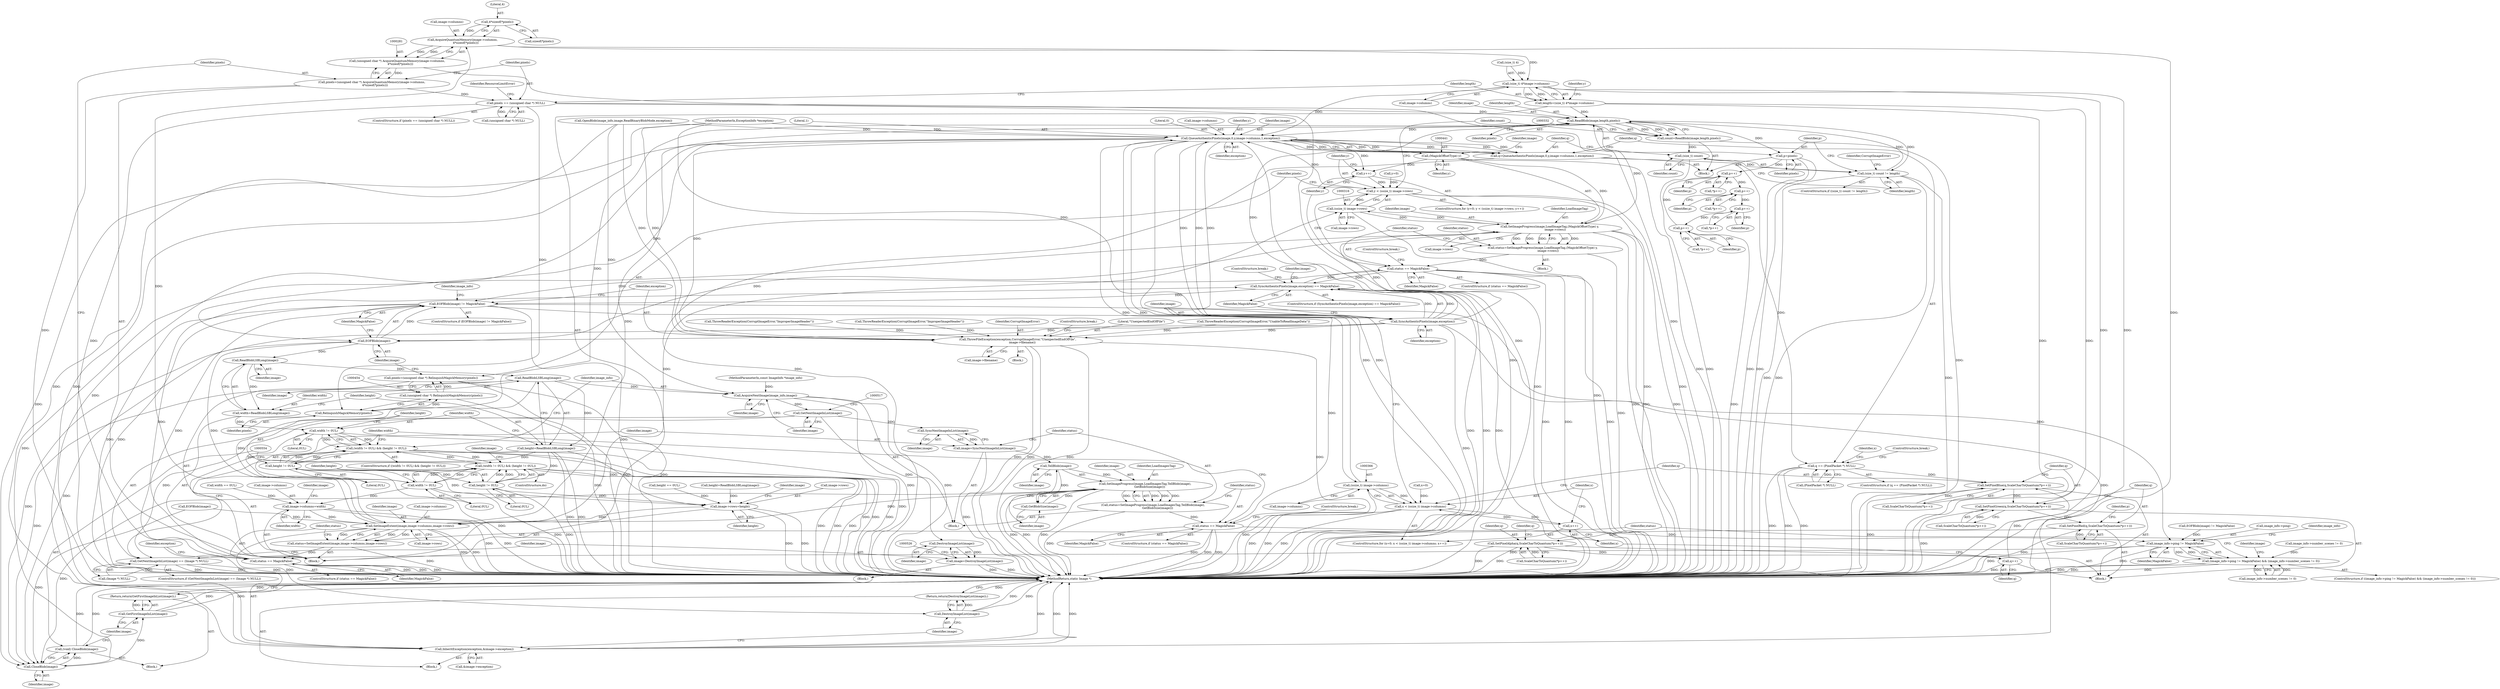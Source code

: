 digraph "0_ImageMagick_f6e9d0d9955e85bdd7540b251cd50d598dacc5e6@API" {
"1000286" [label="(Call,4*sizeof(*pixels))"];
"1000282" [label="(Call,AcquireQuantumMemory(image->columns,\n       4*sizeof(*pixels)))"];
"1000280" [label="(Call,(unsigned char *) AcquireQuantumMemory(image->columns,\n       4*sizeof(*pixels)))"];
"1000278" [label="(Call,pixels=(unsigned char *) AcquireQuantumMemory(image->columns,\n       4*sizeof(*pixels)))"];
"1000292" [label="(Call,pixels == (unsigned char *) NULL)"];
"1000325" [label="(Call,ReadBlob(image,length,pixels))"];
"1000323" [label="(Call,count=ReadBlob(image,length,pixels))"];
"1000331" [label="(Call,(size_t) count)"];
"1000330" [label="(Call,(size_t) count != length)"];
"1000338" [label="(Call,p=pixels)"];
"1000377" [label="(Call,p++)"];
"1000383" [label="(Call,p++)"];
"1000389" [label="(Call,p++)"];
"1000404" [label="(Call,p++)"];
"1000343" [label="(Call,QueueAuthenticPixels(image,0,y,image->columns,1,exception))"];
"1000269" [label="(Call,InheritException(exception,&image->exception))"];
"1000320" [label="(Call,y++)"];
"1000313" [label="(Call,y < (ssize_t) image->rows)"];
"1000341" [label="(Call,q=QueueAuthenticPixels(image,0,y,image->columns,1,exception))"];
"1000353" [label="(Call,q == (PixelPacket *) NULL)"];
"1000373" [label="(Call,SetPixelBlue(q,ScaleCharToQuantum(*p++)))"];
"1000379" [label="(Call,SetPixelGreen(q,ScaleCharToQuantum(*p++)))"];
"1000385" [label="(Call,SetPixelRed(q,ScaleCharToQuantum(*p++)))"];
"1000400" [label="(Call,SetPixelAlpha(q,ScaleCharToQuantum(*p++)))"];
"1000417" [label="(Call,q++)"];
"1000365" [label="(Call,(ssize_t) image->columns)"];
"1000363" [label="(Call,x < (ssize_t) image->columns)"];
"1000370" [label="(Call,x++)"];
"1000421" [label="(Call,SyncAuthenticPixels(image,exception))"];
"1000420" [label="(Call,SyncAuthenticPixels(image,exception) == MagickFalse)"];
"1000447" [label="(Call,status == MagickFalse)"];
"1000458" [label="(Call,EOFBlob(image) != MagickFalse)"];
"1000229" [label="(Call,image_info->ping != MagickFalse)"];
"1000228" [label="(Call,(image_info->ping != MagickFalse) && (image_info->number_scenes != 0))"];
"1000265" [label="(Call,status == MagickFalse)"];
"1000542" [label="(Call,status == MagickFalse)"];
"1000437" [label="(Call,SetImageProgress(image,LoadImageTag,(MagickOffsetType) y,\n            image->rows))"];
"1000315" [label="(Call,(ssize_t) image->rows)"];
"1000435" [label="(Call,status=SetImageProgress(image,LoadImageTag,(MagickOffsetType) y,\n            image->rows))"];
"1000459" [label="(Call,EOFBlob(image))"];
"1000494" [label="(Call,ReadBlobLSBLong(image))"];
"1000492" [label="(Call,width=ReadBlobLSBLong(image))"];
"1000502" [label="(Call,width != 0UL)"];
"1000501" [label="(Call,(width != 0UL) && (height != 0UL))"];
"1000546" [label="(Call,(width != 0UL) && (height != 0UL))"];
"1000547" [label="(Call,width != 0UL)"];
"1000212" [label="(Call,image->columns=width)"];
"1000256" [label="(Call,SetImageExtent(image,image->columns,image->rows))"];
"1000254" [label="(Call,status=SetImageExtent(image,image->columns,image->rows))"];
"1000276" [label="(Call,DestroyImageList(image))"];
"1000275" [label="(Return,return(DestroyImageList(image));)"];
"1000498" [label="(Call,ReadBlobLSBLong(image))"];
"1000496" [label="(Call,height=ReadBlobLSBLong(image))"];
"1000217" [label="(Call,image->rows=height)"];
"1000505" [label="(Call,height != 0UL)"];
"1000550" [label="(Call,height != 0UL)"];
"1000509" [label="(Call,AcquireNextImage(image_info,image))"];
"1000514" [label="(Call,GetNextImageInList(image))"];
"1000513" [label="(Call,GetNextImageInList(image) == (Image *) NULL)"];
"1000522" [label="(Call,DestroyImageList(image))"];
"1000520" [label="(Call,image=DestroyImageList(image))"];
"1000530" [label="(Call,SyncNextImageInList(image))"];
"1000528" [label="(Call,image=SyncNextImageInList(image))"];
"1000537" [label="(Call,TellBlob(image))"];
"1000534" [label="(Call,SetImageProgress(image,LoadImagesTag,TellBlob(image),\n          GetBlobSize(image)))"];
"1000532" [label="(Call,status=SetImageProgress(image,LoadImagesTag,TellBlob(image),\n          GetBlobSize(image)))"];
"1000555" [label="(Call,CloseBlob(image))"];
"1000553" [label="(Call,(void) CloseBlob(image))"];
"1000558" [label="(Call,GetFirstImageInList(image))"];
"1000557" [label="(Return,return(GetFirstImageInList(image));)"];
"1000539" [label="(Call,GetBlobSize(image))"];
"1000463" [label="(Call,ThrowFileException(exception,CorruptImageError,\"UnexpectedEndOfFile\",\n          image->filename))"];
"1000440" [label="(Call,(MagickOffsetType) y)"];
"1000455" [label="(Call,RelinquishMagickMemory(pixels))"];
"1000453" [label="(Call,(unsigned char *) RelinquishMagickMemory(pixels))"];
"1000451" [label="(Call,pixels=(unsigned char *) RelinquishMagickMemory(pixels))"];
"1000302" [label="(Call,(size_t) 4*image->columns)"];
"1000300" [label="(Call,length=(size_t) 4*image->columns)"];
"1000192" [label="(Call,EOFBlob(image) != MagickFalse)"];
"1000533" [label="(Identifier,status)"];
"1000317" [label="(Call,image->rows)"];
"1000187" [label="(Call,height=ReadBlobLSBLong(image))"];
"1000265" [label="(Call,status == MagickFalse)"];
"1000309" [label="(ControlStructure,for (y=0; y < (ssize_t) image->rows; y++))"];
"1000339" [label="(Identifier,p)"];
"1000106" [label="(MethodParameterIn,const ImageInfo *image_info)"];
"1000546" [label="(Call,(width != 0UL) && (height != 0UL))"];
"1000387" [label="(Call,ScaleCharToQuantum(*p++))"];
"1000255" [label="(Identifier,status)"];
"1000541" [label="(ControlStructure,if (status == MagickFalse))"];
"1000322" [label="(Block,)"];
"1000347" [label="(Call,image->columns)"];
"1000257" [label="(Identifier,image)"];
"1000277" [label="(Identifier,image)"];
"1000539" [label="(Call,GetBlobSize(image))"];
"1000346" [label="(Identifier,y)"];
"1000269" [label="(Call,InheritException(exception,&image->exception))"];
"1000108" [label="(Block,)"];
"1000560" [label="(MethodReturn,static Image *)"];
"1000499" [label="(Identifier,image)"];
"1000361" [label="(Identifier,x)"];
"1000381" [label="(Call,ScaleCharToQuantum(*p++))"];
"1000506" [label="(Identifier,height)"];
"1000404" [label="(Call,p++)"];
"1000495" [label="(Identifier,image)"];
"1000448" [label="(Identifier,status)"];
"1000436" [label="(Identifier,status)"];
"1000326" [label="(Identifier,image)"];
"1000515" [label="(Identifier,image)"];
"1000386" [label="(Identifier,q)"];
"1000216" [label="(Identifier,width)"];
"1000353" [label="(Call,q == (PixelPacket *) NULL)"];
"1000549" [label="(Literal,0UL)"];
"1000286" [label="(Call,4*sizeof(*pixels))"];
"1000165" [label="(Call,OpenBlob(image_info,image,ReadBinaryBlobMode,exception))"];
"1000213" [label="(Call,image->columns)"];
"1000287" [label="(Literal,4)"];
"1000282" [label="(Call,AcquireQuantumMemory(image->columns,\n       4*sizeof(*pixels)))"];
"1000556" [label="(Identifier,image)"];
"1000107" [label="(MethodParameterIn,ExceptionInfo *exception)"];
"1000503" [label="(Identifier,width)"];
"1000530" [label="(Call,SyncNextImageInList(image))"];
"1000444" [label="(Identifier,image)"];
"1000371" [label="(Identifier,x)"];
"1000462" [label="(Block,)"];
"1000443" [label="(Call,image->rows)"];
"1000224" [label="(Identifier,image)"];
"1000352" [label="(ControlStructure,if (q == (PixelPacket *) NULL))"];
"1000217" [label="(Call,image->rows=height)"];
"1000511" [label="(Identifier,image)"];
"1000359" [label="(ControlStructure,for (x=0; x < (ssize_t) image->columns; x++))"];
"1000343" [label="(Call,QueueAuthenticPixels(image,0,y,image->columns,1,exception))"];
"1000258" [label="(Call,image->columns)"];
"1000267" [label="(Identifier,MagickFalse)"];
"1000306" [label="(Call,image->columns)"];
"1000367" [label="(Call,image->columns)"];
"1000196" [label="(Call,ThrowReaderException(CorruptImageError,\"ImproperImageHeader\"))"];
"1000341" [label="(Call,q=QueueAuthenticPixels(image,0,y,image->columns,1,exception))"];
"1000467" [label="(Call,image->filename)"];
"1000271" [label="(Call,&image->exception)"];
"1000336" [label="(Identifier,CorruptImageError)"];
"1000360" [label="(Call,x=0)"];
"1000434" [label="(Block,)"];
"1000442" [label="(Identifier,y)"];
"1000313" [label="(Call,y < (ssize_t) image->rows)"];
"1000465" [label="(Identifier,CorruptImageError)"];
"1000418" [label="(Identifier,q)"];
"1000424" [label="(Identifier,MagickFalse)"];
"1000264" [label="(ControlStructure,if (status == MagickFalse))"];
"1000464" [label="(Identifier,exception)"];
"1000456" [label="(Identifier,pixels)"];
"1000280" [label="(Call,(unsigned char *) AcquireQuantumMemory(image->columns,\n       4*sizeof(*pixels)))"];
"1000212" [label="(Call,image->columns=width)"];
"1000400" [label="(Call,SetPixelAlpha(q,ScaleCharToQuantum(*p++)))"];
"1000512" [label="(ControlStructure,if (GetNextImageInList(image) == (Image *) NULL))"];
"1000516" [label="(Call,(Image *) NULL)"];
"1000384" [label="(Identifier,p)"];
"1000440" [label="(Call,(MagickOffsetType) y)"];
"1000388" [label="(Call,*p++)"];
"1000508" [label="(Block,)"];
"1000522" [label="(Call,DestroyImageList(image))"];
"1000379" [label="(Call,SetPixelGreen(q,ScaleCharToQuantum(*p++)))"];
"1000472" [label="(Call,image_info->number_scenes != 0)"];
"1000279" [label="(Identifier,pixels)"];
"1000494" [label="(Call,ReadBlobLSBLong(image))"];
"1000452" [label="(Identifier,pixels)"];
"1000278" [label="(Call,pixels=(unsigned char *) AcquireQuantumMemory(image->columns,\n       4*sizeof(*pixels)))"];
"1000380" [label="(Identifier,q)"];
"1000493" [label="(Identifier,width)"];
"1000363" [label="(Call,x < (ssize_t) image->columns)"];
"1000536" [label="(Identifier,LoadImagesTag)"];
"1000519" [label="(Block,)"];
"1000557" [label="(Return,return(GetFirstImageInList(image));)"];
"1000446" [label="(ControlStructure,if (status == MagickFalse))"];
"1000502" [label="(Call,width != 0UL)"];
"1000547" [label="(Call,width != 0UL)"];
"1000520" [label="(Call,image=DestroyImageList(image))"];
"1000375" [label="(Call,ScaleCharToQuantum(*p++))"];
"1000230" [label="(Call,image_info->ping)"];
"1000390" [label="(Identifier,p)"];
"1000351" [label="(Identifier,exception)"];
"1000552" [label="(Literal,0UL)"];
"1000229" [label="(Call,image_info->ping != MagickFalse)"];
"1000455" [label="(Call,RelinquishMagickMemory(pixels))"];
"1000460" [label="(Identifier,image)"];
"1000303" [label="(Call,(size_t) 4)"];
"1000545" [label="(ControlStructure,break;)"];
"1000276" [label="(Call,DestroyImageList(image))"];
"1000451" [label="(Call,pixels=(unsigned char *) RelinquishMagickMemory(pixels))"];
"1000323" [label="(Call,count=ReadBlob(image,length,pixels))"];
"1000470" [label="(ControlStructure,break;)"];
"1000344" [label="(Identifier,image)"];
"1000402" [label="(Call,ScaleCharToQuantum(*p++))"];
"1000457" [label="(ControlStructure,if (EOFBlob(image) != MagickFalse))"];
"1000275" [label="(Return,return(DestroyImageList(image));)"];
"1000292" [label="(Call,pixels == (unsigned char *) NULL)"];
"1000555" [label="(Call,CloseBlob(image))"];
"1000559" [label="(Identifier,image)"];
"1000302" [label="(Call,(size_t) 4*image->columns)"];
"1000501" [label="(Call,(width != 0UL) && (height != 0UL))"];
"1000315" [label="(Call,(ssize_t) image->rows)"];
"1000210" [label="(ControlStructure,do)"];
"1000218" [label="(Call,image->rows)"];
"1000394" [label="(Identifier,p)"];
"1000474" [label="(Identifier,image_info)"];
"1000221" [label="(Identifier,height)"];
"1000377" [label="(Call,p++)"];
"1000466" [label="(Literal,\"UnexpectedEndOfFile\")"];
"1000338" [label="(Call,p=pixels)"];
"1000419" [label="(ControlStructure,if (SyncAuthenticPixels(image,exception) == MagickFalse))"];
"1000548" [label="(Identifier,width)"];
"1000435" [label="(Call,status=SetImageProgress(image,LoadImageTag,(MagickOffsetType) y,\n            image->rows))"];
"1000498" [label="(Call,ReadBlobLSBLong(image))"];
"1000544" [label="(Identifier,MagickFalse)"];
"1000373" [label="(Call,SetPixelBlue(q,ScaleCharToQuantum(*p++)))"];
"1000500" [label="(ControlStructure,if ((width != 0UL) && (height != 0UL)))"];
"1000425" [label="(ControlStructure,break;)"];
"1000553" [label="(Call,(void) CloseBlob(image))"];
"1000458" [label="(Call,EOFBlob(image) != MagickFalse)"];
"1000193" [label="(Call,EOFBlob(image))"];
"1000449" [label="(Identifier,MagickFalse)"];
"1000532" [label="(Call,status=SetImageProgress(image,LoadImagesTag,TellBlob(image),\n          GetBlobSize(image)))"];
"1000537" [label="(Call,TellBlob(image))"];
"1000540" [label="(Identifier,image)"];
"1000507" [label="(Literal,0UL)"];
"1000219" [label="(Identifier,image)"];
"1000327" [label="(Identifier,length)"];
"1000529" [label="(Identifier,image)"];
"1000514" [label="(Call,GetNextImageInList(image))"];
"1000429" [label="(Identifier,image)"];
"1000505" [label="(Call,height != 0UL)"];
"1000329" [label="(ControlStructure,if ((size_t) count != length))"];
"1000378" [label="(Identifier,p)"];
"1000421" [label="(Call,SyncAuthenticPixels(image,exception))"];
"1000233" [label="(Identifier,MagickFalse)"];
"1000405" [label="(Identifier,p)"];
"1000201" [label="(Call,width == 0UL)"];
"1000403" [label="(Call,*p++)"];
"1000288" [label="(Call,sizeof(*pixels))"];
"1000538" [label="(Identifier,image)"];
"1000523" [label="(Identifier,image)"];
"1000450" [label="(ControlStructure,break;)"];
"1000328" [label="(Identifier,pixels)"];
"1000331" [label="(Call,(size_t) count)"];
"1000350" [label="(Literal,1)"];
"1000330" [label="(Call,(size_t) count != length)"];
"1000376" [label="(Call,*p++)"];
"1000535" [label="(Identifier,image)"];
"1000294" [label="(Call,(unsigned char *) NULL)"];
"1000439" [label="(Identifier,LoadImageTag)"];
"1000270" [label="(Identifier,exception)"];
"1000236" [label="(Identifier,image_info)"];
"1000492" [label="(Call,width=ReadBlobLSBLong(image))"];
"1000463" [label="(Call,ThrowFileException(exception,CorruptImageError,\"UnexpectedEndOfFile\",\n          image->filename))"];
"1000298" [label="(Identifier,ResourceLimitError)"];
"1000325" [label="(Call,ReadBlob(image,length,pixels))"];
"1000334" [label="(Identifier,length)"];
"1000382" [label="(Call,*p++)"];
"1000558" [label="(Call,GetFirstImageInList(image))"];
"1000311" [label="(Identifier,y)"];
"1000227" [label="(ControlStructure,if ((image_info->ping != MagickFalse) && (image_info->number_scenes != 0)))"];
"1000504" [label="(Literal,0UL)"];
"1000291" [label="(ControlStructure,if (pixels == (unsigned char *) NULL))"];
"1000355" [label="(Call,(PixelPacket *) NULL)"];
"1000401" [label="(Identifier,q)"];
"1000543" [label="(Identifier,status)"];
"1000324" [label="(Identifier,count)"];
"1000333" [label="(Identifier,count)"];
"1000422" [label="(Identifier,image)"];
"1000211" [label="(Block,)"];
"1000551" [label="(Identifier,height)"];
"1000256" [label="(Call,SetImageExtent(image,image->columns,image->rows))"];
"1000364" [label="(Identifier,x)"];
"1000234" [label="(Call,image_info->number_scenes != 0)"];
"1000354" [label="(Identifier,q)"];
"1000372" [label="(Block,)"];
"1000417" [label="(Call,q++)"];
"1000437" [label="(Call,SetImageProgress(image,LoadImageTag,(MagickOffsetType) y,\n            image->rows))"];
"1000531" [label="(Identifier,image)"];
"1000447" [label="(Call,status == MagickFalse)"];
"1000383" [label="(Call,p++)"];
"1000370" [label="(Call,x++)"];
"1000214" [label="(Identifier,image)"];
"1000261" [label="(Call,image->rows)"];
"1000340" [label="(Identifier,pixels)"];
"1000314" [label="(Identifier,y)"];
"1000509" [label="(Call,AcquireNextImage(image_info,image))"];
"1000310" [label="(Call,y=0)"];
"1000513" [label="(Call,GetNextImageInList(image) == (Image *) NULL)"];
"1000438" [label="(Identifier,image)"];
"1000254" [label="(Call,status=SetImageExtent(image,image->columns,image->rows))"];
"1000542" [label="(Call,status == MagickFalse)"];
"1000283" [label="(Call,image->columns)"];
"1000242" [label="(Identifier,image)"];
"1000459" [label="(Call,EOFBlob(image))"];
"1000496" [label="(Call,height=ReadBlobLSBLong(image))"];
"1000521" [label="(Identifier,image)"];
"1000550" [label="(Call,height != 0UL)"];
"1000453" [label="(Call,(unsigned char *) RelinquishMagickMemory(pixels))"];
"1000301" [label="(Identifier,length)"];
"1000420" [label="(Call,SyncAuthenticPixels(image,exception) == MagickFalse)"];
"1000497" [label="(Identifier,height)"];
"1000385" [label="(Call,SetPixelRed(q,ScaleCharToQuantum(*p++)))"];
"1000335" [label="(Call,ThrowReaderException(CorruptImageError,\"UnableToReadImageData\"))"];
"1000268" [label="(Block,)"];
"1000409" [label="(Identifier,q)"];
"1000358" [label="(ControlStructure,break;)"];
"1000300" [label="(Call,length=(size_t) 4*image->columns)"];
"1000345" [label="(Literal,0)"];
"1000320" [label="(Call,y++)"];
"1000321" [label="(Identifier,y)"];
"1000423" [label="(Identifier,exception)"];
"1000534" [label="(Call,SetImageProgress(image,LoadImagesTag,TellBlob(image),\n          GetBlobSize(image)))"];
"1000389" [label="(Call,p++)"];
"1000510" [label="(Identifier,image_info)"];
"1000207" [label="(Call,ThrowReaderException(CorruptImageError,\"ImproperImageHeader\"))"];
"1000461" [label="(Identifier,MagickFalse)"];
"1000204" [label="(Call,height == 0UL)"];
"1000365" [label="(Call,(ssize_t) image->columns)"];
"1000293" [label="(Identifier,pixels)"];
"1000342" [label="(Identifier,q)"];
"1000374" [label="(Identifier,q)"];
"1000528" [label="(Call,image=SyncNextImageInList(image))"];
"1000228" [label="(Call,(image_info->ping != MagickFalse) && (image_info->number_scenes != 0))"];
"1000266" [label="(Identifier,status)"];
"1000286" -> "1000282"  [label="AST: "];
"1000286" -> "1000288"  [label="CFG: "];
"1000287" -> "1000286"  [label="AST: "];
"1000288" -> "1000286"  [label="AST: "];
"1000282" -> "1000286"  [label="CFG: "];
"1000286" -> "1000282"  [label="DDG: "];
"1000282" -> "1000280"  [label="AST: "];
"1000283" -> "1000282"  [label="AST: "];
"1000280" -> "1000282"  [label="CFG: "];
"1000282" -> "1000560"  [label="DDG: "];
"1000282" -> "1000280"  [label="DDG: "];
"1000282" -> "1000280"  [label="DDG: "];
"1000256" -> "1000282"  [label="DDG: "];
"1000282" -> "1000302"  [label="DDG: "];
"1000280" -> "1000278"  [label="AST: "];
"1000281" -> "1000280"  [label="AST: "];
"1000278" -> "1000280"  [label="CFG: "];
"1000280" -> "1000560"  [label="DDG: "];
"1000280" -> "1000278"  [label="DDG: "];
"1000278" -> "1000211"  [label="AST: "];
"1000279" -> "1000278"  [label="AST: "];
"1000293" -> "1000278"  [label="CFG: "];
"1000278" -> "1000560"  [label="DDG: "];
"1000278" -> "1000292"  [label="DDG: "];
"1000292" -> "1000291"  [label="AST: "];
"1000292" -> "1000294"  [label="CFG: "];
"1000293" -> "1000292"  [label="AST: "];
"1000294" -> "1000292"  [label="AST: "];
"1000298" -> "1000292"  [label="CFG: "];
"1000301" -> "1000292"  [label="CFG: "];
"1000292" -> "1000560"  [label="DDG: "];
"1000292" -> "1000560"  [label="DDG: "];
"1000294" -> "1000292"  [label="DDG: "];
"1000292" -> "1000325"  [label="DDG: "];
"1000292" -> "1000455"  [label="DDG: "];
"1000325" -> "1000323"  [label="AST: "];
"1000325" -> "1000328"  [label="CFG: "];
"1000326" -> "1000325"  [label="AST: "];
"1000327" -> "1000325"  [label="AST: "];
"1000328" -> "1000325"  [label="AST: "];
"1000323" -> "1000325"  [label="CFG: "];
"1000325" -> "1000323"  [label="DDG: "];
"1000325" -> "1000323"  [label="DDG: "];
"1000325" -> "1000323"  [label="DDG: "];
"1000437" -> "1000325"  [label="DDG: "];
"1000421" -> "1000325"  [label="DDG: "];
"1000256" -> "1000325"  [label="DDG: "];
"1000330" -> "1000325"  [label="DDG: "];
"1000300" -> "1000325"  [label="DDG: "];
"1000325" -> "1000330"  [label="DDG: "];
"1000325" -> "1000338"  [label="DDG: "];
"1000325" -> "1000343"  [label="DDG: "];
"1000325" -> "1000455"  [label="DDG: "];
"1000323" -> "1000322"  [label="AST: "];
"1000324" -> "1000323"  [label="AST: "];
"1000332" -> "1000323"  [label="CFG: "];
"1000323" -> "1000560"  [label="DDG: "];
"1000323" -> "1000331"  [label="DDG: "];
"1000331" -> "1000330"  [label="AST: "];
"1000331" -> "1000333"  [label="CFG: "];
"1000332" -> "1000331"  [label="AST: "];
"1000333" -> "1000331"  [label="AST: "];
"1000334" -> "1000331"  [label="CFG: "];
"1000331" -> "1000560"  [label="DDG: "];
"1000331" -> "1000330"  [label="DDG: "];
"1000330" -> "1000329"  [label="AST: "];
"1000330" -> "1000334"  [label="CFG: "];
"1000334" -> "1000330"  [label="AST: "];
"1000336" -> "1000330"  [label="CFG: "];
"1000339" -> "1000330"  [label="CFG: "];
"1000330" -> "1000560"  [label="DDG: "];
"1000330" -> "1000560"  [label="DDG: "];
"1000330" -> "1000560"  [label="DDG: "];
"1000338" -> "1000322"  [label="AST: "];
"1000338" -> "1000340"  [label="CFG: "];
"1000339" -> "1000338"  [label="AST: "];
"1000340" -> "1000338"  [label="AST: "];
"1000342" -> "1000338"  [label="CFG: "];
"1000338" -> "1000560"  [label="DDG: "];
"1000338" -> "1000560"  [label="DDG: "];
"1000338" -> "1000377"  [label="DDG: "];
"1000377" -> "1000376"  [label="AST: "];
"1000377" -> "1000378"  [label="CFG: "];
"1000378" -> "1000377"  [label="AST: "];
"1000376" -> "1000377"  [label="CFG: "];
"1000404" -> "1000377"  [label="DDG: "];
"1000377" -> "1000383"  [label="DDG: "];
"1000383" -> "1000382"  [label="AST: "];
"1000383" -> "1000384"  [label="CFG: "];
"1000384" -> "1000383"  [label="AST: "];
"1000382" -> "1000383"  [label="CFG: "];
"1000383" -> "1000389"  [label="DDG: "];
"1000389" -> "1000388"  [label="AST: "];
"1000389" -> "1000390"  [label="CFG: "];
"1000390" -> "1000389"  [label="AST: "];
"1000388" -> "1000389"  [label="CFG: "];
"1000389" -> "1000404"  [label="DDG: "];
"1000404" -> "1000403"  [label="AST: "];
"1000404" -> "1000405"  [label="CFG: "];
"1000405" -> "1000404"  [label="AST: "];
"1000403" -> "1000404"  [label="CFG: "];
"1000404" -> "1000560"  [label="DDG: "];
"1000343" -> "1000341"  [label="AST: "];
"1000343" -> "1000351"  [label="CFG: "];
"1000344" -> "1000343"  [label="AST: "];
"1000345" -> "1000343"  [label="AST: "];
"1000346" -> "1000343"  [label="AST: "];
"1000347" -> "1000343"  [label="AST: "];
"1000350" -> "1000343"  [label="AST: "];
"1000351" -> "1000343"  [label="AST: "];
"1000341" -> "1000343"  [label="CFG: "];
"1000343" -> "1000560"  [label="DDG: "];
"1000343" -> "1000560"  [label="DDG: "];
"1000343" -> "1000560"  [label="DDG: "];
"1000343" -> "1000269"  [label="DDG: "];
"1000343" -> "1000320"  [label="DDG: "];
"1000343" -> "1000341"  [label="DDG: "];
"1000343" -> "1000341"  [label="DDG: "];
"1000343" -> "1000341"  [label="DDG: "];
"1000343" -> "1000341"  [label="DDG: "];
"1000343" -> "1000341"  [label="DDG: "];
"1000343" -> "1000341"  [label="DDG: "];
"1000313" -> "1000343"  [label="DDG: "];
"1000302" -> "1000343"  [label="DDG: "];
"1000365" -> "1000343"  [label="DDG: "];
"1000165" -> "1000343"  [label="DDG: "];
"1000421" -> "1000343"  [label="DDG: "];
"1000107" -> "1000343"  [label="DDG: "];
"1000343" -> "1000365"  [label="DDG: "];
"1000343" -> "1000421"  [label="DDG: "];
"1000343" -> "1000421"  [label="DDG: "];
"1000343" -> "1000440"  [label="DDG: "];
"1000343" -> "1000459"  [label="DDG: "];
"1000343" -> "1000463"  [label="DDG: "];
"1000343" -> "1000555"  [label="DDG: "];
"1000269" -> "1000268"  [label="AST: "];
"1000269" -> "1000271"  [label="CFG: "];
"1000270" -> "1000269"  [label="AST: "];
"1000271" -> "1000269"  [label="AST: "];
"1000277" -> "1000269"  [label="CFG: "];
"1000269" -> "1000560"  [label="DDG: "];
"1000269" -> "1000560"  [label="DDG: "];
"1000269" -> "1000560"  [label="DDG: "];
"1000165" -> "1000269"  [label="DDG: "];
"1000421" -> "1000269"  [label="DDG: "];
"1000107" -> "1000269"  [label="DDG: "];
"1000320" -> "1000309"  [label="AST: "];
"1000320" -> "1000321"  [label="CFG: "];
"1000321" -> "1000320"  [label="AST: "];
"1000314" -> "1000320"  [label="CFG: "];
"1000320" -> "1000313"  [label="DDG: "];
"1000440" -> "1000320"  [label="DDG: "];
"1000313" -> "1000309"  [label="AST: "];
"1000313" -> "1000315"  [label="CFG: "];
"1000314" -> "1000313"  [label="AST: "];
"1000315" -> "1000313"  [label="AST: "];
"1000324" -> "1000313"  [label="CFG: "];
"1000452" -> "1000313"  [label="CFG: "];
"1000313" -> "1000560"  [label="DDG: "];
"1000313" -> "1000560"  [label="DDG: "];
"1000313" -> "1000560"  [label="DDG: "];
"1000310" -> "1000313"  [label="DDG: "];
"1000315" -> "1000313"  [label="DDG: "];
"1000341" -> "1000322"  [label="AST: "];
"1000342" -> "1000341"  [label="AST: "];
"1000354" -> "1000341"  [label="CFG: "];
"1000341" -> "1000560"  [label="DDG: "];
"1000341" -> "1000353"  [label="DDG: "];
"1000353" -> "1000352"  [label="AST: "];
"1000353" -> "1000355"  [label="CFG: "];
"1000354" -> "1000353"  [label="AST: "];
"1000355" -> "1000353"  [label="AST: "];
"1000358" -> "1000353"  [label="CFG: "];
"1000361" -> "1000353"  [label="CFG: "];
"1000353" -> "1000560"  [label="DDG: "];
"1000353" -> "1000560"  [label="DDG: "];
"1000353" -> "1000560"  [label="DDG: "];
"1000355" -> "1000353"  [label="DDG: "];
"1000353" -> "1000373"  [label="DDG: "];
"1000373" -> "1000372"  [label="AST: "];
"1000373" -> "1000375"  [label="CFG: "];
"1000374" -> "1000373"  [label="AST: "];
"1000375" -> "1000373"  [label="AST: "];
"1000380" -> "1000373"  [label="CFG: "];
"1000373" -> "1000560"  [label="DDG: "];
"1000417" -> "1000373"  [label="DDG: "];
"1000375" -> "1000373"  [label="DDG: "];
"1000373" -> "1000379"  [label="DDG: "];
"1000379" -> "1000372"  [label="AST: "];
"1000379" -> "1000381"  [label="CFG: "];
"1000380" -> "1000379"  [label="AST: "];
"1000381" -> "1000379"  [label="AST: "];
"1000386" -> "1000379"  [label="CFG: "];
"1000379" -> "1000560"  [label="DDG: "];
"1000381" -> "1000379"  [label="DDG: "];
"1000379" -> "1000385"  [label="DDG: "];
"1000385" -> "1000372"  [label="AST: "];
"1000385" -> "1000387"  [label="CFG: "];
"1000386" -> "1000385"  [label="AST: "];
"1000387" -> "1000385"  [label="AST: "];
"1000394" -> "1000385"  [label="CFG: "];
"1000385" -> "1000560"  [label="DDG: "];
"1000387" -> "1000385"  [label="DDG: "];
"1000385" -> "1000400"  [label="DDG: "];
"1000400" -> "1000372"  [label="AST: "];
"1000400" -> "1000402"  [label="CFG: "];
"1000401" -> "1000400"  [label="AST: "];
"1000402" -> "1000400"  [label="AST: "];
"1000409" -> "1000400"  [label="CFG: "];
"1000400" -> "1000560"  [label="DDG: "];
"1000400" -> "1000560"  [label="DDG: "];
"1000402" -> "1000400"  [label="DDG: "];
"1000400" -> "1000417"  [label="DDG: "];
"1000417" -> "1000372"  [label="AST: "];
"1000417" -> "1000418"  [label="CFG: "];
"1000418" -> "1000417"  [label="AST: "];
"1000371" -> "1000417"  [label="CFG: "];
"1000417" -> "1000560"  [label="DDG: "];
"1000365" -> "1000363"  [label="AST: "];
"1000365" -> "1000367"  [label="CFG: "];
"1000366" -> "1000365"  [label="AST: "];
"1000367" -> "1000365"  [label="AST: "];
"1000363" -> "1000365"  [label="CFG: "];
"1000365" -> "1000560"  [label="DDG: "];
"1000365" -> "1000363"  [label="DDG: "];
"1000363" -> "1000359"  [label="AST: "];
"1000364" -> "1000363"  [label="AST: "];
"1000374" -> "1000363"  [label="CFG: "];
"1000422" -> "1000363"  [label="CFG: "];
"1000363" -> "1000560"  [label="DDG: "];
"1000363" -> "1000560"  [label="DDG: "];
"1000363" -> "1000560"  [label="DDG: "];
"1000360" -> "1000363"  [label="DDG: "];
"1000370" -> "1000363"  [label="DDG: "];
"1000363" -> "1000370"  [label="DDG: "];
"1000370" -> "1000359"  [label="AST: "];
"1000370" -> "1000371"  [label="CFG: "];
"1000371" -> "1000370"  [label="AST: "];
"1000364" -> "1000370"  [label="CFG: "];
"1000421" -> "1000420"  [label="AST: "];
"1000421" -> "1000423"  [label="CFG: "];
"1000422" -> "1000421"  [label="AST: "];
"1000423" -> "1000421"  [label="AST: "];
"1000424" -> "1000421"  [label="CFG: "];
"1000421" -> "1000560"  [label="DDG: "];
"1000421" -> "1000420"  [label="DDG: "];
"1000421" -> "1000420"  [label="DDG: "];
"1000107" -> "1000421"  [label="DDG: "];
"1000421" -> "1000437"  [label="DDG: "];
"1000421" -> "1000459"  [label="DDG: "];
"1000421" -> "1000463"  [label="DDG: "];
"1000421" -> "1000555"  [label="DDG: "];
"1000420" -> "1000419"  [label="AST: "];
"1000420" -> "1000424"  [label="CFG: "];
"1000424" -> "1000420"  [label="AST: "];
"1000425" -> "1000420"  [label="CFG: "];
"1000429" -> "1000420"  [label="CFG: "];
"1000420" -> "1000560"  [label="DDG: "];
"1000420" -> "1000560"  [label="DDG: "];
"1000420" -> "1000560"  [label="DDG: "];
"1000265" -> "1000420"  [label="DDG: "];
"1000447" -> "1000420"  [label="DDG: "];
"1000420" -> "1000447"  [label="DDG: "];
"1000420" -> "1000458"  [label="DDG: "];
"1000447" -> "1000446"  [label="AST: "];
"1000447" -> "1000449"  [label="CFG: "];
"1000448" -> "1000447"  [label="AST: "];
"1000449" -> "1000447"  [label="AST: "];
"1000450" -> "1000447"  [label="CFG: "];
"1000321" -> "1000447"  [label="CFG: "];
"1000447" -> "1000560"  [label="DDG: "];
"1000447" -> "1000560"  [label="DDG: "];
"1000447" -> "1000560"  [label="DDG: "];
"1000435" -> "1000447"  [label="DDG: "];
"1000447" -> "1000458"  [label="DDG: "];
"1000458" -> "1000457"  [label="AST: "];
"1000458" -> "1000461"  [label="CFG: "];
"1000459" -> "1000458"  [label="AST: "];
"1000461" -> "1000458"  [label="AST: "];
"1000464" -> "1000458"  [label="CFG: "];
"1000474" -> "1000458"  [label="CFG: "];
"1000458" -> "1000560"  [label="DDG: "];
"1000458" -> "1000560"  [label="DDG: "];
"1000458" -> "1000560"  [label="DDG: "];
"1000458" -> "1000229"  [label="DDG: "];
"1000459" -> "1000458"  [label="DDG: "];
"1000265" -> "1000458"  [label="DDG: "];
"1000458" -> "1000542"  [label="DDG: "];
"1000229" -> "1000228"  [label="AST: "];
"1000229" -> "1000233"  [label="CFG: "];
"1000230" -> "1000229"  [label="AST: "];
"1000233" -> "1000229"  [label="AST: "];
"1000236" -> "1000229"  [label="CFG: "];
"1000228" -> "1000229"  [label="CFG: "];
"1000229" -> "1000560"  [label="DDG: "];
"1000229" -> "1000560"  [label="DDG: "];
"1000229" -> "1000228"  [label="DDG: "];
"1000229" -> "1000228"  [label="DDG: "];
"1000192" -> "1000229"  [label="DDG: "];
"1000542" -> "1000229"  [label="DDG: "];
"1000229" -> "1000265"  [label="DDG: "];
"1000228" -> "1000227"  [label="AST: "];
"1000228" -> "1000234"  [label="CFG: "];
"1000234" -> "1000228"  [label="AST: "];
"1000242" -> "1000228"  [label="CFG: "];
"1000255" -> "1000228"  [label="CFG: "];
"1000228" -> "1000560"  [label="DDG: "];
"1000228" -> "1000560"  [label="DDG: "];
"1000228" -> "1000560"  [label="DDG: "];
"1000472" -> "1000228"  [label="DDG: "];
"1000234" -> "1000228"  [label="DDG: "];
"1000234" -> "1000228"  [label="DDG: "];
"1000265" -> "1000264"  [label="AST: "];
"1000265" -> "1000267"  [label="CFG: "];
"1000266" -> "1000265"  [label="AST: "];
"1000267" -> "1000265"  [label="AST: "];
"1000270" -> "1000265"  [label="CFG: "];
"1000279" -> "1000265"  [label="CFG: "];
"1000265" -> "1000560"  [label="DDG: "];
"1000265" -> "1000560"  [label="DDG: "];
"1000265" -> "1000560"  [label="DDG: "];
"1000254" -> "1000265"  [label="DDG: "];
"1000542" -> "1000541"  [label="AST: "];
"1000542" -> "1000544"  [label="CFG: "];
"1000543" -> "1000542"  [label="AST: "];
"1000544" -> "1000542"  [label="AST: "];
"1000548" -> "1000542"  [label="CFG: "];
"1000545" -> "1000542"  [label="CFG: "];
"1000542" -> "1000560"  [label="DDG: "];
"1000542" -> "1000560"  [label="DDG: "];
"1000542" -> "1000560"  [label="DDG: "];
"1000532" -> "1000542"  [label="DDG: "];
"1000437" -> "1000435"  [label="AST: "];
"1000437" -> "1000443"  [label="CFG: "];
"1000438" -> "1000437"  [label="AST: "];
"1000439" -> "1000437"  [label="AST: "];
"1000440" -> "1000437"  [label="AST: "];
"1000443" -> "1000437"  [label="AST: "];
"1000435" -> "1000437"  [label="CFG: "];
"1000437" -> "1000560"  [label="DDG: "];
"1000437" -> "1000560"  [label="DDG: "];
"1000437" -> "1000560"  [label="DDG: "];
"1000437" -> "1000315"  [label="DDG: "];
"1000437" -> "1000435"  [label="DDG: "];
"1000437" -> "1000435"  [label="DDG: "];
"1000437" -> "1000435"  [label="DDG: "];
"1000437" -> "1000435"  [label="DDG: "];
"1000440" -> "1000437"  [label="DDG: "];
"1000315" -> "1000437"  [label="DDG: "];
"1000437" -> "1000459"  [label="DDG: "];
"1000437" -> "1000555"  [label="DDG: "];
"1000315" -> "1000317"  [label="CFG: "];
"1000316" -> "1000315"  [label="AST: "];
"1000317" -> "1000315"  [label="AST: "];
"1000315" -> "1000560"  [label="DDG: "];
"1000256" -> "1000315"  [label="DDG: "];
"1000435" -> "1000434"  [label="AST: "];
"1000436" -> "1000435"  [label="AST: "];
"1000448" -> "1000435"  [label="CFG: "];
"1000435" -> "1000560"  [label="DDG: "];
"1000459" -> "1000460"  [label="CFG: "];
"1000460" -> "1000459"  [label="AST: "];
"1000461" -> "1000459"  [label="CFG: "];
"1000256" -> "1000459"  [label="DDG: "];
"1000459" -> "1000494"  [label="DDG: "];
"1000459" -> "1000555"  [label="DDG: "];
"1000494" -> "1000492"  [label="AST: "];
"1000494" -> "1000495"  [label="CFG: "];
"1000495" -> "1000494"  [label="AST: "];
"1000492" -> "1000494"  [label="CFG: "];
"1000494" -> "1000492"  [label="DDG: "];
"1000494" -> "1000498"  [label="DDG: "];
"1000492" -> "1000211"  [label="AST: "];
"1000493" -> "1000492"  [label="AST: "];
"1000497" -> "1000492"  [label="CFG: "];
"1000492" -> "1000502"  [label="DDG: "];
"1000502" -> "1000501"  [label="AST: "];
"1000502" -> "1000504"  [label="CFG: "];
"1000503" -> "1000502"  [label="AST: "];
"1000504" -> "1000502"  [label="AST: "];
"1000506" -> "1000502"  [label="CFG: "];
"1000501" -> "1000502"  [label="CFG: "];
"1000502" -> "1000560"  [label="DDG: "];
"1000502" -> "1000501"  [label="DDG: "];
"1000502" -> "1000501"  [label="DDG: "];
"1000502" -> "1000547"  [label="DDG: "];
"1000501" -> "1000500"  [label="AST: "];
"1000501" -> "1000505"  [label="CFG: "];
"1000505" -> "1000501"  [label="AST: "];
"1000548" -> "1000501"  [label="CFG: "];
"1000510" -> "1000501"  [label="CFG: "];
"1000501" -> "1000560"  [label="DDG: "];
"1000501" -> "1000560"  [label="DDG: "];
"1000501" -> "1000560"  [label="DDG: "];
"1000505" -> "1000501"  [label="DDG: "];
"1000505" -> "1000501"  [label="DDG: "];
"1000546" -> "1000501"  [label="DDG: "];
"1000501" -> "1000546"  [label="DDG: "];
"1000546" -> "1000210"  [label="AST: "];
"1000546" -> "1000547"  [label="CFG: "];
"1000546" -> "1000550"  [label="CFG: "];
"1000547" -> "1000546"  [label="AST: "];
"1000550" -> "1000546"  [label="AST: "];
"1000214" -> "1000546"  [label="CFG: "];
"1000554" -> "1000546"  [label="CFG: "];
"1000546" -> "1000560"  [label="DDG: "];
"1000546" -> "1000560"  [label="DDG: "];
"1000546" -> "1000560"  [label="DDG: "];
"1000547" -> "1000546"  [label="DDG: "];
"1000547" -> "1000546"  [label="DDG: "];
"1000550" -> "1000546"  [label="DDG: "];
"1000550" -> "1000546"  [label="DDG: "];
"1000547" -> "1000549"  [label="CFG: "];
"1000548" -> "1000547"  [label="AST: "];
"1000549" -> "1000547"  [label="AST: "];
"1000551" -> "1000547"  [label="CFG: "];
"1000547" -> "1000560"  [label="DDG: "];
"1000547" -> "1000212"  [label="DDG: "];
"1000212" -> "1000211"  [label="AST: "];
"1000212" -> "1000216"  [label="CFG: "];
"1000213" -> "1000212"  [label="AST: "];
"1000216" -> "1000212"  [label="AST: "];
"1000219" -> "1000212"  [label="CFG: "];
"1000212" -> "1000560"  [label="DDG: "];
"1000212" -> "1000560"  [label="DDG: "];
"1000201" -> "1000212"  [label="DDG: "];
"1000212" -> "1000256"  [label="DDG: "];
"1000256" -> "1000254"  [label="AST: "];
"1000256" -> "1000261"  [label="CFG: "];
"1000257" -> "1000256"  [label="AST: "];
"1000258" -> "1000256"  [label="AST: "];
"1000261" -> "1000256"  [label="AST: "];
"1000254" -> "1000256"  [label="CFG: "];
"1000256" -> "1000560"  [label="DDG: "];
"1000256" -> "1000560"  [label="DDG: "];
"1000256" -> "1000254"  [label="DDG: "];
"1000256" -> "1000254"  [label="DDG: "];
"1000256" -> "1000254"  [label="DDG: "];
"1000193" -> "1000256"  [label="DDG: "];
"1000498" -> "1000256"  [label="DDG: "];
"1000534" -> "1000256"  [label="DDG: "];
"1000217" -> "1000256"  [label="DDG: "];
"1000256" -> "1000276"  [label="DDG: "];
"1000254" -> "1000211"  [label="AST: "];
"1000255" -> "1000254"  [label="AST: "];
"1000266" -> "1000254"  [label="CFG: "];
"1000254" -> "1000560"  [label="DDG: "];
"1000276" -> "1000275"  [label="AST: "];
"1000276" -> "1000277"  [label="CFG: "];
"1000277" -> "1000276"  [label="AST: "];
"1000275" -> "1000276"  [label="CFG: "];
"1000276" -> "1000560"  [label="DDG: "];
"1000276" -> "1000560"  [label="DDG: "];
"1000276" -> "1000275"  [label="DDG: "];
"1000275" -> "1000268"  [label="AST: "];
"1000560" -> "1000275"  [label="CFG: "];
"1000275" -> "1000560"  [label="DDG: "];
"1000498" -> "1000496"  [label="AST: "];
"1000498" -> "1000499"  [label="CFG: "];
"1000499" -> "1000498"  [label="AST: "];
"1000496" -> "1000498"  [label="CFG: "];
"1000498" -> "1000496"  [label="DDG: "];
"1000498" -> "1000509"  [label="DDG: "];
"1000498" -> "1000555"  [label="DDG: "];
"1000496" -> "1000211"  [label="AST: "];
"1000497" -> "1000496"  [label="AST: "];
"1000503" -> "1000496"  [label="CFG: "];
"1000496" -> "1000560"  [label="DDG: "];
"1000496" -> "1000560"  [label="DDG: "];
"1000496" -> "1000217"  [label="DDG: "];
"1000496" -> "1000505"  [label="DDG: "];
"1000496" -> "1000550"  [label="DDG: "];
"1000217" -> "1000211"  [label="AST: "];
"1000217" -> "1000221"  [label="CFG: "];
"1000218" -> "1000217"  [label="AST: "];
"1000221" -> "1000217"  [label="AST: "];
"1000224" -> "1000217"  [label="CFG: "];
"1000217" -> "1000560"  [label="DDG: "];
"1000217" -> "1000560"  [label="DDG: "];
"1000187" -> "1000217"  [label="DDG: "];
"1000505" -> "1000217"  [label="DDG: "];
"1000550" -> "1000217"  [label="DDG: "];
"1000204" -> "1000217"  [label="DDG: "];
"1000505" -> "1000507"  [label="CFG: "];
"1000506" -> "1000505"  [label="AST: "];
"1000507" -> "1000505"  [label="AST: "];
"1000505" -> "1000560"  [label="DDG: "];
"1000505" -> "1000550"  [label="DDG: "];
"1000550" -> "1000552"  [label="CFG: "];
"1000551" -> "1000550"  [label="AST: "];
"1000552" -> "1000550"  [label="AST: "];
"1000550" -> "1000560"  [label="DDG: "];
"1000509" -> "1000508"  [label="AST: "];
"1000509" -> "1000511"  [label="CFG: "];
"1000510" -> "1000509"  [label="AST: "];
"1000511" -> "1000509"  [label="AST: "];
"1000515" -> "1000509"  [label="CFG: "];
"1000509" -> "1000560"  [label="DDG: "];
"1000509" -> "1000560"  [label="DDG: "];
"1000165" -> "1000509"  [label="DDG: "];
"1000106" -> "1000509"  [label="DDG: "];
"1000509" -> "1000514"  [label="DDG: "];
"1000514" -> "1000513"  [label="AST: "];
"1000514" -> "1000515"  [label="CFG: "];
"1000515" -> "1000514"  [label="AST: "];
"1000517" -> "1000514"  [label="CFG: "];
"1000514" -> "1000513"  [label="DDG: "];
"1000514" -> "1000522"  [label="DDG: "];
"1000514" -> "1000530"  [label="DDG: "];
"1000513" -> "1000512"  [label="AST: "];
"1000513" -> "1000516"  [label="CFG: "];
"1000516" -> "1000513"  [label="AST: "];
"1000521" -> "1000513"  [label="CFG: "];
"1000529" -> "1000513"  [label="CFG: "];
"1000513" -> "1000560"  [label="DDG: "];
"1000513" -> "1000560"  [label="DDG: "];
"1000513" -> "1000560"  [label="DDG: "];
"1000516" -> "1000513"  [label="DDG: "];
"1000522" -> "1000520"  [label="AST: "];
"1000522" -> "1000523"  [label="CFG: "];
"1000523" -> "1000522"  [label="AST: "];
"1000520" -> "1000522"  [label="CFG: "];
"1000522" -> "1000520"  [label="DDG: "];
"1000520" -> "1000519"  [label="AST: "];
"1000521" -> "1000520"  [label="AST: "];
"1000526" -> "1000520"  [label="CFG: "];
"1000520" -> "1000560"  [label="DDG: "];
"1000520" -> "1000560"  [label="DDG: "];
"1000530" -> "1000528"  [label="AST: "];
"1000530" -> "1000531"  [label="CFG: "];
"1000531" -> "1000530"  [label="AST: "];
"1000528" -> "1000530"  [label="CFG: "];
"1000530" -> "1000528"  [label="DDG: "];
"1000528" -> "1000508"  [label="AST: "];
"1000529" -> "1000528"  [label="AST: "];
"1000533" -> "1000528"  [label="CFG: "];
"1000528" -> "1000560"  [label="DDG: "];
"1000528" -> "1000537"  [label="DDG: "];
"1000537" -> "1000534"  [label="AST: "];
"1000537" -> "1000538"  [label="CFG: "];
"1000538" -> "1000537"  [label="AST: "];
"1000540" -> "1000537"  [label="CFG: "];
"1000537" -> "1000534"  [label="DDG: "];
"1000537" -> "1000539"  [label="DDG: "];
"1000534" -> "1000532"  [label="AST: "];
"1000534" -> "1000539"  [label="CFG: "];
"1000535" -> "1000534"  [label="AST: "];
"1000536" -> "1000534"  [label="AST: "];
"1000539" -> "1000534"  [label="AST: "];
"1000532" -> "1000534"  [label="CFG: "];
"1000534" -> "1000560"  [label="DDG: "];
"1000534" -> "1000560"  [label="DDG: "];
"1000534" -> "1000560"  [label="DDG: "];
"1000534" -> "1000532"  [label="DDG: "];
"1000534" -> "1000532"  [label="DDG: "];
"1000534" -> "1000532"  [label="DDG: "];
"1000534" -> "1000532"  [label="DDG: "];
"1000539" -> "1000534"  [label="DDG: "];
"1000534" -> "1000555"  [label="DDG: "];
"1000532" -> "1000508"  [label="AST: "];
"1000533" -> "1000532"  [label="AST: "];
"1000543" -> "1000532"  [label="CFG: "];
"1000532" -> "1000560"  [label="DDG: "];
"1000555" -> "1000553"  [label="AST: "];
"1000555" -> "1000556"  [label="CFG: "];
"1000556" -> "1000555"  [label="AST: "];
"1000553" -> "1000555"  [label="CFG: "];
"1000555" -> "1000553"  [label="DDG: "];
"1000193" -> "1000555"  [label="DDG: "];
"1000555" -> "1000558"  [label="DDG: "];
"1000553" -> "1000108"  [label="AST: "];
"1000554" -> "1000553"  [label="AST: "];
"1000559" -> "1000553"  [label="CFG: "];
"1000553" -> "1000560"  [label="DDG: "];
"1000553" -> "1000560"  [label="DDG: "];
"1000558" -> "1000557"  [label="AST: "];
"1000558" -> "1000559"  [label="CFG: "];
"1000559" -> "1000558"  [label="AST: "];
"1000557" -> "1000558"  [label="CFG: "];
"1000558" -> "1000560"  [label="DDG: "];
"1000558" -> "1000560"  [label="DDG: "];
"1000558" -> "1000557"  [label="DDG: "];
"1000557" -> "1000108"  [label="AST: "];
"1000560" -> "1000557"  [label="CFG: "];
"1000557" -> "1000560"  [label="DDG: "];
"1000539" -> "1000540"  [label="CFG: "];
"1000540" -> "1000539"  [label="AST: "];
"1000463" -> "1000462"  [label="AST: "];
"1000463" -> "1000467"  [label="CFG: "];
"1000464" -> "1000463"  [label="AST: "];
"1000465" -> "1000463"  [label="AST: "];
"1000466" -> "1000463"  [label="AST: "];
"1000467" -> "1000463"  [label="AST: "];
"1000470" -> "1000463"  [label="CFG: "];
"1000463" -> "1000560"  [label="DDG: "];
"1000463" -> "1000560"  [label="DDG: "];
"1000463" -> "1000560"  [label="DDG: "];
"1000463" -> "1000560"  [label="DDG: "];
"1000165" -> "1000463"  [label="DDG: "];
"1000107" -> "1000463"  [label="DDG: "];
"1000335" -> "1000463"  [label="DDG: "];
"1000207" -> "1000463"  [label="DDG: "];
"1000196" -> "1000463"  [label="DDG: "];
"1000440" -> "1000442"  [label="CFG: "];
"1000441" -> "1000440"  [label="AST: "];
"1000442" -> "1000440"  [label="AST: "];
"1000444" -> "1000440"  [label="CFG: "];
"1000440" -> "1000560"  [label="DDG: "];
"1000455" -> "1000453"  [label="AST: "];
"1000455" -> "1000456"  [label="CFG: "];
"1000456" -> "1000455"  [label="AST: "];
"1000453" -> "1000455"  [label="CFG: "];
"1000455" -> "1000453"  [label="DDG: "];
"1000453" -> "1000451"  [label="AST: "];
"1000454" -> "1000453"  [label="AST: "];
"1000451" -> "1000453"  [label="CFG: "];
"1000453" -> "1000560"  [label="DDG: "];
"1000453" -> "1000451"  [label="DDG: "];
"1000451" -> "1000211"  [label="AST: "];
"1000452" -> "1000451"  [label="AST: "];
"1000460" -> "1000451"  [label="CFG: "];
"1000451" -> "1000560"  [label="DDG: "];
"1000451" -> "1000560"  [label="DDG: "];
"1000302" -> "1000300"  [label="AST: "];
"1000302" -> "1000306"  [label="CFG: "];
"1000303" -> "1000302"  [label="AST: "];
"1000306" -> "1000302"  [label="AST: "];
"1000300" -> "1000302"  [label="CFG: "];
"1000302" -> "1000560"  [label="DDG: "];
"1000302" -> "1000560"  [label="DDG: "];
"1000302" -> "1000300"  [label="DDG: "];
"1000302" -> "1000300"  [label="DDG: "];
"1000303" -> "1000302"  [label="DDG: "];
"1000300" -> "1000211"  [label="AST: "];
"1000301" -> "1000300"  [label="AST: "];
"1000311" -> "1000300"  [label="CFG: "];
"1000300" -> "1000560"  [label="DDG: "];
"1000300" -> "1000560"  [label="DDG: "];
}
